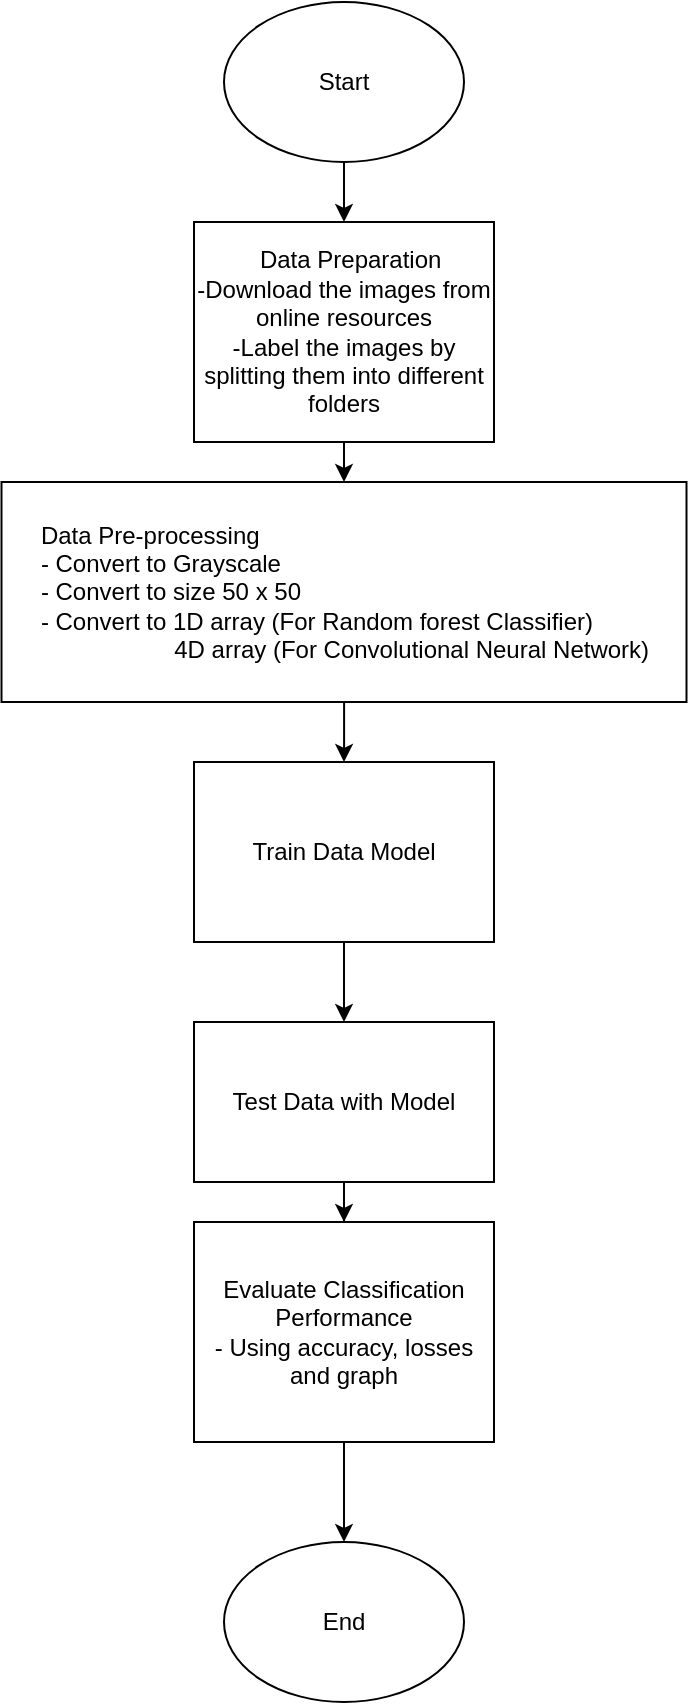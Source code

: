 <mxfile version="13.1.14" type="device"><diagram id="HQ5aEelnsz_Lkyvk7IKm" name="Page-1"><mxGraphModel dx="270" dy="545" grid="1" gridSize="10" guides="1" tooltips="1" connect="1" arrows="1" fold="1" page="1" pageScale="1" pageWidth="827" pageHeight="1169" math="0" shadow="0"><root><mxCell id="0"/><mxCell id="1" parent="0"/><mxCell id="GEc2MsmHQpyTh700Ho16-8" value="" style="edgeStyle=orthogonalEdgeStyle;rounded=0;orthogonalLoop=1;jettySize=auto;html=1;" edge="1" parent="1" source="GEc2MsmHQpyTh700Ho16-1" target="GEc2MsmHQpyTh700Ho16-2"><mxGeometry relative="1" as="geometry"/></mxCell><mxCell id="GEc2MsmHQpyTh700Ho16-1" value="Start" style="ellipse;whiteSpace=wrap;html=1;" vertex="1" parent="1"><mxGeometry x="390" y="50" width="120" height="80" as="geometry"/></mxCell><mxCell id="GEc2MsmHQpyTh700Ho16-9" value="" style="edgeStyle=orthogonalEdgeStyle;rounded=0;orthogonalLoop=1;jettySize=auto;html=1;" edge="1" parent="1" source="GEc2MsmHQpyTh700Ho16-2" target="GEc2MsmHQpyTh700Ho16-3"><mxGeometry relative="1" as="geometry"/></mxCell><mxCell id="GEc2MsmHQpyTh700Ho16-2" value="&lt;div&gt;&lt;span&gt;&amp;nbsp; Data Preparation&lt;/span&gt;&lt;/div&gt;&lt;div&gt;&lt;span&gt;-Download the images from online resources&lt;/span&gt;&lt;/div&gt;&lt;div&gt;&lt;span&gt;-Label the images by splitting them into different folders&lt;/span&gt;&lt;/div&gt;" style="rounded=0;whiteSpace=wrap;html=1;align=center;" vertex="1" parent="1"><mxGeometry x="375" y="160" width="150" height="110" as="geometry"/></mxCell><mxCell id="GEc2MsmHQpyTh700Ho16-10" value="" style="edgeStyle=orthogonalEdgeStyle;rounded=0;orthogonalLoop=1;jettySize=auto;html=1;" edge="1" parent="1" source="GEc2MsmHQpyTh700Ho16-3" target="GEc2MsmHQpyTh700Ho16-4"><mxGeometry relative="1" as="geometry"/></mxCell><mxCell id="GEc2MsmHQpyTh700Ho16-3" value="&lt;div style=&quot;text-align: left&quot;&gt;&lt;span&gt;Data Pre-processing&lt;/span&gt;&lt;/div&gt;&lt;div style=&quot;text-align: left&quot;&gt;&lt;span&gt;- Convert to Grayscale&lt;/span&gt;&lt;/div&gt;&lt;div style=&quot;text-align: left&quot;&gt;&lt;span&gt;- Convert to size 50 x 50&lt;/span&gt;&lt;/div&gt;&lt;div style=&quot;text-align: left&quot;&gt;&lt;span&gt;- Convert to 1D array (For Random forest Classifier)&lt;/span&gt;&lt;/div&gt;&lt;div style=&quot;text-align: left&quot;&gt;&lt;span&gt;&amp;nbsp; &amp;nbsp; &amp;nbsp; &amp;nbsp; &amp;nbsp; &amp;nbsp; &amp;nbsp; &amp;nbsp; &amp;nbsp; &amp;nbsp; 4D array (For Convolutional Neural Network)&lt;/span&gt;&lt;/div&gt;" style="rounded=0;whiteSpace=wrap;html=1;" vertex="1" parent="1"><mxGeometry x="278.75" y="290" width="342.5" height="110" as="geometry"/></mxCell><mxCell id="GEc2MsmHQpyTh700Ho16-11" value="" style="edgeStyle=orthogonalEdgeStyle;rounded=0;orthogonalLoop=1;jettySize=auto;html=1;" edge="1" parent="1" source="GEc2MsmHQpyTh700Ho16-4" target="GEc2MsmHQpyTh700Ho16-5"><mxGeometry relative="1" as="geometry"/></mxCell><mxCell id="GEc2MsmHQpyTh700Ho16-4" value="&lt;div style=&quot;text-align: left&quot;&gt;Train Data Model&lt;/div&gt;" style="rounded=0;whiteSpace=wrap;html=1;" vertex="1" parent="1"><mxGeometry x="375" y="430" width="150" height="90" as="geometry"/></mxCell><mxCell id="GEc2MsmHQpyTh700Ho16-12" value="" style="edgeStyle=orthogonalEdgeStyle;rounded=0;orthogonalLoop=1;jettySize=auto;html=1;" edge="1" parent="1" source="GEc2MsmHQpyTh700Ho16-5" target="GEc2MsmHQpyTh700Ho16-6"><mxGeometry relative="1" as="geometry"/></mxCell><mxCell id="GEc2MsmHQpyTh700Ho16-5" value="&lt;div style=&quot;text-align: left&quot;&gt;Test Data with Model&lt;/div&gt;" style="rounded=0;whiteSpace=wrap;html=1;" vertex="1" parent="1"><mxGeometry x="375" y="560" width="150" height="80" as="geometry"/></mxCell><mxCell id="GEc2MsmHQpyTh700Ho16-13" value="" style="edgeStyle=orthogonalEdgeStyle;rounded=0;orthogonalLoop=1;jettySize=auto;html=1;" edge="1" parent="1" source="GEc2MsmHQpyTh700Ho16-6" target="GEc2MsmHQpyTh700Ho16-7"><mxGeometry relative="1" as="geometry"/></mxCell><mxCell id="GEc2MsmHQpyTh700Ho16-6" value="&lt;div style=&quot;&quot;&gt;Evaluate Classification Performance&lt;/div&gt;&lt;div style=&quot;&quot;&gt;&lt;span&gt;- Using accuracy, losses and graph&lt;/span&gt;&lt;/div&gt;" style="rounded=0;whiteSpace=wrap;html=1;align=center;" vertex="1" parent="1"><mxGeometry x="375" y="660" width="150" height="110" as="geometry"/></mxCell><mxCell id="GEc2MsmHQpyTh700Ho16-7" value="End" style="ellipse;whiteSpace=wrap;html=1;align=center;" vertex="1" parent="1"><mxGeometry x="390" y="820" width="120" height="80" as="geometry"/></mxCell></root></mxGraphModel></diagram></mxfile>